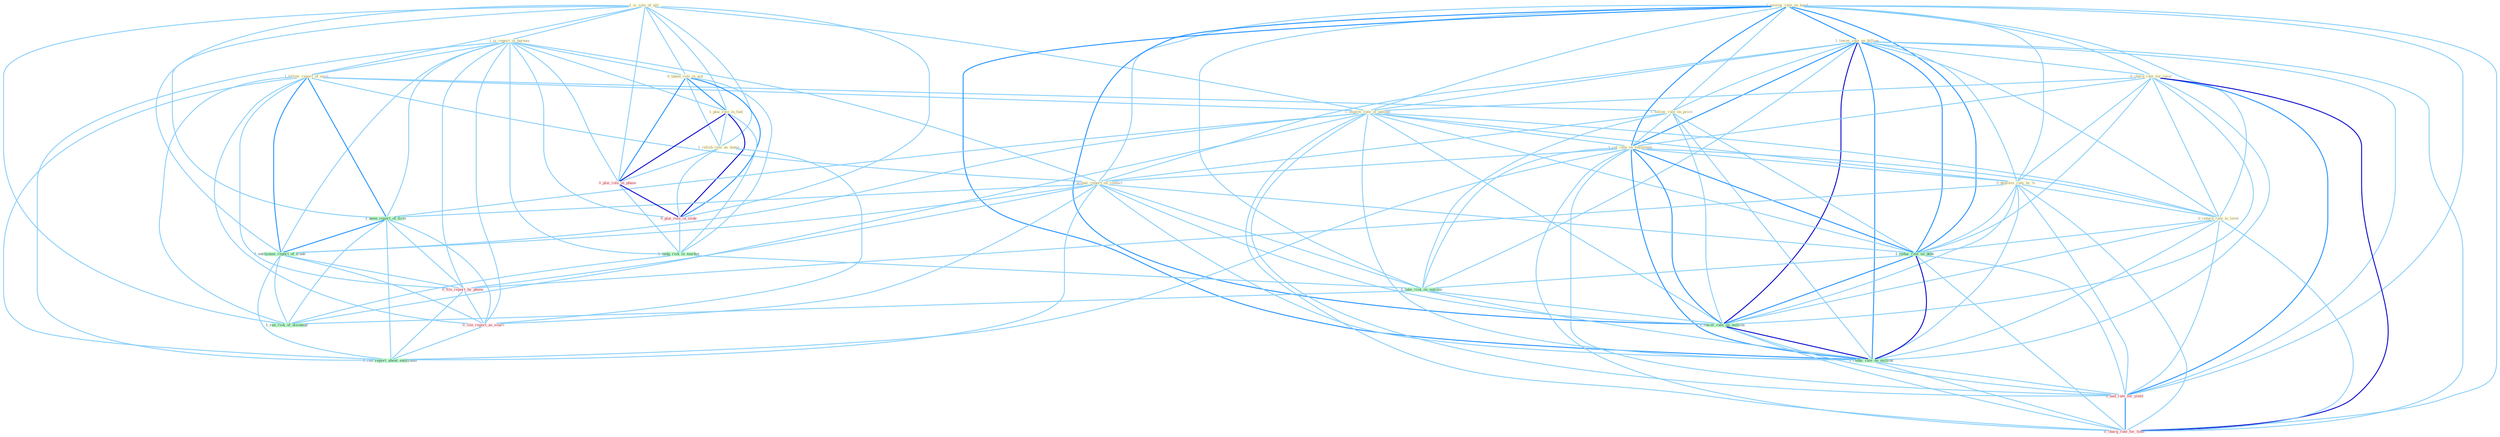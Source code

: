 Graph G{ 
    node
    [shape=polygon,style=filled,width=.5,height=.06,color="#BDFCC9",fixedsize=true,fontsize=4,
    fontcolor="#2f4f4f"];
    {node
    [color="#ffffe0", fontcolor="#8b7d6b"] "1_is_role_of_alli " "1_is_report_in_bureau " "1_follow_report_of_earn " "0_taken_role_in_aid " "1_review_rate_on_bond " "1_lower_rate_on_billion " "0_charg_rate_for_insur " "1_plai_role_in_fuel " "1_relish_role_as_home " "1_improv_rate_of_patient " "1_follow_rule_on_price " "1_cut_rate_on_entitynam " "0_depress_rate_by_% " "1_prepar_report_on_contact " "0_return_rate_to_level "}
{node [color="#fff0f5", fontcolor="#b22222"] "0_plai_role_in_phase " "0_plai_role_in_slide " "0_file_report_by_phone " "0_cite_report_as_sourc " "0_had_rate_for_yield " "0_charg_rate_for_time "}
edge [color="#B0E2FF"];

	"1_is_role_of_alli " -- "1_is_report_in_bureau " [w="1", color="#87cefa" ];
	"1_is_role_of_alli " -- "1_follow_report_of_earn " [w="1", color="#87cefa" ];
	"1_is_role_of_alli " -- "0_taken_role_in_aid " [w="1", color="#87cefa" ];
	"1_is_role_of_alli " -- "1_plai_role_in_fuel " [w="1", color="#87cefa" ];
	"1_is_role_of_alli " -- "1_relish_role_as_home " [w="1", color="#87cefa" ];
	"1_is_role_of_alli " -- "1_improv_rate_of_patient " [w="1", color="#87cefa" ];
	"1_is_role_of_alli " -- "0_plai_role_in_phase " [w="1", color="#87cefa" ];
	"1_is_role_of_alli " -- "1_been_report_of_firm " [w="1", color="#87cefa" ];
	"1_is_role_of_alli " -- "0_plai_role_in_slide " [w="1", color="#87cefa" ];
	"1_is_role_of_alli " -- "1_entitynam_report_of_trade " [w="1", color="#87cefa" ];
	"1_is_role_of_alli " -- "1_run_risk_of_disintegr " [w="1", color="#87cefa" ];
	"1_is_report_in_bureau " -- "1_follow_report_of_earn " [w="1", color="#87cefa" ];
	"1_is_report_in_bureau " -- "0_taken_role_in_aid " [w="1", color="#87cefa" ];
	"1_is_report_in_bureau " -- "1_plai_role_in_fuel " [w="1", color="#87cefa" ];
	"1_is_report_in_bureau " -- "1_prepar_report_on_contact " [w="1", color="#87cefa" ];
	"1_is_report_in_bureau " -- "0_plai_role_in_phase " [w="1", color="#87cefa" ];
	"1_is_report_in_bureau " -- "1_been_report_of_firm " [w="1", color="#87cefa" ];
	"1_is_report_in_bureau " -- "0_plai_role_in_slide " [w="1", color="#87cefa" ];
	"1_is_report_in_bureau " -- "1_entitynam_report_of_trade " [w="1", color="#87cefa" ];
	"1_is_report_in_bureau " -- "1_hedg_risk_in_market " [w="1", color="#87cefa" ];
	"1_is_report_in_bureau " -- "0_file_report_by_phone " [w="1", color="#87cefa" ];
	"1_is_report_in_bureau " -- "0_cite_report_as_sourc " [w="1", color="#87cefa" ];
	"1_is_report_in_bureau " -- "1_ran_report_about_entitynam " [w="1", color="#87cefa" ];
	"1_follow_report_of_earn " -- "1_improv_rate_of_patient " [w="1", color="#87cefa" ];
	"1_follow_report_of_earn " -- "1_follow_rule_on_price " [w="1", color="#87cefa" ];
	"1_follow_report_of_earn " -- "1_prepar_report_on_contact " [w="1", color="#87cefa" ];
	"1_follow_report_of_earn " -- "1_been_report_of_firm " [w="2", color="#1e90ff" , len=0.8];
	"1_follow_report_of_earn " -- "1_entitynam_report_of_trade " [w="2", color="#1e90ff" , len=0.8];
	"1_follow_report_of_earn " -- "0_file_report_by_phone " [w="1", color="#87cefa" ];
	"1_follow_report_of_earn " -- "0_cite_report_as_sourc " [w="1", color="#87cefa" ];
	"1_follow_report_of_earn " -- "1_run_risk_of_disintegr " [w="1", color="#87cefa" ];
	"1_follow_report_of_earn " -- "1_ran_report_about_entitynam " [w="1", color="#87cefa" ];
	"0_taken_role_in_aid " -- "1_plai_role_in_fuel " [w="2", color="#1e90ff" , len=0.8];
	"0_taken_role_in_aid " -- "1_relish_role_as_home " [w="1", color="#87cefa" ];
	"0_taken_role_in_aid " -- "0_plai_role_in_phase " [w="2", color="#1e90ff" , len=0.8];
	"0_taken_role_in_aid " -- "0_plai_role_in_slide " [w="2", color="#1e90ff" , len=0.8];
	"0_taken_role_in_aid " -- "1_hedg_risk_in_market " [w="1", color="#87cefa" ];
	"1_review_rate_on_bond " -- "1_lower_rate_on_billion " [w="2", color="#1e90ff" , len=0.8];
	"1_review_rate_on_bond " -- "0_charg_rate_for_insur " [w="1", color="#87cefa" ];
	"1_review_rate_on_bond " -- "1_improv_rate_of_patient " [w="1", color="#87cefa" ];
	"1_review_rate_on_bond " -- "1_follow_rule_on_price " [w="1", color="#87cefa" ];
	"1_review_rate_on_bond " -- "1_cut_rate_on_entitynam " [w="2", color="#1e90ff" , len=0.8];
	"1_review_rate_on_bond " -- "0_depress_rate_by_% " [w="1", color="#87cefa" ];
	"1_review_rate_on_bond " -- "1_prepar_report_on_contact " [w="1", color="#87cefa" ];
	"1_review_rate_on_bond " -- "0_return_rate_to_level " [w="1", color="#87cefa" ];
	"1_review_rate_on_bond " -- "1_reduc_rate_on_debt " [w="2", color="#1e90ff" , len=0.8];
	"1_review_rate_on_bond " -- "1_take_risk_on_outcom " [w="1", color="#87cefa" ];
	"1_review_rate_on_bond " -- "1_lower_rate_on_million " [w="2", color="#1e90ff" , len=0.8];
	"1_review_rate_on_bond " -- "1_reduc_rate_on_million " [w="2", color="#1e90ff" , len=0.8];
	"1_review_rate_on_bond " -- "0_had_rate_for_yield " [w="1", color="#87cefa" ];
	"1_review_rate_on_bond " -- "0_charg_rate_for_time " [w="1", color="#87cefa" ];
	"1_lower_rate_on_billion " -- "0_charg_rate_for_insur " [w="1", color="#87cefa" ];
	"1_lower_rate_on_billion " -- "1_improv_rate_of_patient " [w="1", color="#87cefa" ];
	"1_lower_rate_on_billion " -- "1_follow_rule_on_price " [w="1", color="#87cefa" ];
	"1_lower_rate_on_billion " -- "1_cut_rate_on_entitynam " [w="2", color="#1e90ff" , len=0.8];
	"1_lower_rate_on_billion " -- "0_depress_rate_by_% " [w="1", color="#87cefa" ];
	"1_lower_rate_on_billion " -- "1_prepar_report_on_contact " [w="1", color="#87cefa" ];
	"1_lower_rate_on_billion " -- "0_return_rate_to_level " [w="1", color="#87cefa" ];
	"1_lower_rate_on_billion " -- "1_reduc_rate_on_debt " [w="2", color="#1e90ff" , len=0.8];
	"1_lower_rate_on_billion " -- "1_take_risk_on_outcom " [w="1", color="#87cefa" ];
	"1_lower_rate_on_billion " -- "1_lower_rate_on_million " [w="3", color="#0000cd" , len=0.6];
	"1_lower_rate_on_billion " -- "1_reduc_rate_on_million " [w="2", color="#1e90ff" , len=0.8];
	"1_lower_rate_on_billion " -- "0_had_rate_for_yield " [w="1", color="#87cefa" ];
	"1_lower_rate_on_billion " -- "0_charg_rate_for_time " [w="1", color="#87cefa" ];
	"0_charg_rate_for_insur " -- "1_improv_rate_of_patient " [w="1", color="#87cefa" ];
	"0_charg_rate_for_insur " -- "1_cut_rate_on_entitynam " [w="1", color="#87cefa" ];
	"0_charg_rate_for_insur " -- "0_depress_rate_by_% " [w="1", color="#87cefa" ];
	"0_charg_rate_for_insur " -- "0_return_rate_to_level " [w="1", color="#87cefa" ];
	"0_charg_rate_for_insur " -- "1_reduc_rate_on_debt " [w="1", color="#87cefa" ];
	"0_charg_rate_for_insur " -- "1_lower_rate_on_million " [w="1", color="#87cefa" ];
	"0_charg_rate_for_insur " -- "1_reduc_rate_on_million " [w="1", color="#87cefa" ];
	"0_charg_rate_for_insur " -- "0_had_rate_for_yield " [w="2", color="#1e90ff" , len=0.8];
	"0_charg_rate_for_insur " -- "0_charg_rate_for_time " [w="3", color="#0000cd" , len=0.6];
	"1_plai_role_in_fuel " -- "1_relish_role_as_home " [w="1", color="#87cefa" ];
	"1_plai_role_in_fuel " -- "0_plai_role_in_phase " [w="3", color="#0000cd" , len=0.6];
	"1_plai_role_in_fuel " -- "0_plai_role_in_slide " [w="3", color="#0000cd" , len=0.6];
	"1_plai_role_in_fuel " -- "1_hedg_risk_in_market " [w="1", color="#87cefa" ];
	"1_relish_role_as_home " -- "0_plai_role_in_phase " [w="1", color="#87cefa" ];
	"1_relish_role_as_home " -- "0_plai_role_in_slide " [w="1", color="#87cefa" ];
	"1_relish_role_as_home " -- "0_cite_report_as_sourc " [w="1", color="#87cefa" ];
	"1_improv_rate_of_patient " -- "1_cut_rate_on_entitynam " [w="1", color="#87cefa" ];
	"1_improv_rate_of_patient " -- "0_depress_rate_by_% " [w="1", color="#87cefa" ];
	"1_improv_rate_of_patient " -- "0_return_rate_to_level " [w="1", color="#87cefa" ];
	"1_improv_rate_of_patient " -- "1_reduc_rate_on_debt " [w="1", color="#87cefa" ];
	"1_improv_rate_of_patient " -- "1_been_report_of_firm " [w="1", color="#87cefa" ];
	"1_improv_rate_of_patient " -- "1_entitynam_report_of_trade " [w="1", color="#87cefa" ];
	"1_improv_rate_of_patient " -- "1_lower_rate_on_million " [w="1", color="#87cefa" ];
	"1_improv_rate_of_patient " -- "1_reduc_rate_on_million " [w="1", color="#87cefa" ];
	"1_improv_rate_of_patient " -- "1_run_risk_of_disintegr " [w="1", color="#87cefa" ];
	"1_improv_rate_of_patient " -- "0_had_rate_for_yield " [w="1", color="#87cefa" ];
	"1_improv_rate_of_patient " -- "0_charg_rate_for_time " [w="1", color="#87cefa" ];
	"1_follow_rule_on_price " -- "1_cut_rate_on_entitynam " [w="1", color="#87cefa" ];
	"1_follow_rule_on_price " -- "1_prepar_report_on_contact " [w="1", color="#87cefa" ];
	"1_follow_rule_on_price " -- "1_reduc_rate_on_debt " [w="1", color="#87cefa" ];
	"1_follow_rule_on_price " -- "1_take_risk_on_outcom " [w="1", color="#87cefa" ];
	"1_follow_rule_on_price " -- "1_lower_rate_on_million " [w="1", color="#87cefa" ];
	"1_follow_rule_on_price " -- "1_reduc_rate_on_million " [w="1", color="#87cefa" ];
	"1_cut_rate_on_entitynam " -- "0_depress_rate_by_% " [w="1", color="#87cefa" ];
	"1_cut_rate_on_entitynam " -- "1_prepar_report_on_contact " [w="1", color="#87cefa" ];
	"1_cut_rate_on_entitynam " -- "0_return_rate_to_level " [w="1", color="#87cefa" ];
	"1_cut_rate_on_entitynam " -- "1_reduc_rate_on_debt " [w="2", color="#1e90ff" , len=0.8];
	"1_cut_rate_on_entitynam " -- "1_take_risk_on_outcom " [w="1", color="#87cefa" ];
	"1_cut_rate_on_entitynam " -- "1_lower_rate_on_million " [w="2", color="#1e90ff" , len=0.8];
	"1_cut_rate_on_entitynam " -- "1_reduc_rate_on_million " [w="2", color="#1e90ff" , len=0.8];
	"1_cut_rate_on_entitynam " -- "0_had_rate_for_yield " [w="1", color="#87cefa" ];
	"1_cut_rate_on_entitynam " -- "0_charg_rate_for_time " [w="1", color="#87cefa" ];
	"1_cut_rate_on_entitynam " -- "1_ran_report_about_entitynam " [w="1", color="#87cefa" ];
	"0_depress_rate_by_% " -- "0_return_rate_to_level " [w="1", color="#87cefa" ];
	"0_depress_rate_by_% " -- "1_reduc_rate_on_debt " [w="1", color="#87cefa" ];
	"0_depress_rate_by_% " -- "0_file_report_by_phone " [w="1", color="#87cefa" ];
	"0_depress_rate_by_% " -- "1_lower_rate_on_million " [w="1", color="#87cefa" ];
	"0_depress_rate_by_% " -- "1_reduc_rate_on_million " [w="1", color="#87cefa" ];
	"0_depress_rate_by_% " -- "0_had_rate_for_yield " [w="1", color="#87cefa" ];
	"0_depress_rate_by_% " -- "0_charg_rate_for_time " [w="1", color="#87cefa" ];
	"1_prepar_report_on_contact " -- "1_reduc_rate_on_debt " [w="1", color="#87cefa" ];
	"1_prepar_report_on_contact " -- "1_been_report_of_firm " [w="1", color="#87cefa" ];
	"1_prepar_report_on_contact " -- "1_entitynam_report_of_trade " [w="1", color="#87cefa" ];
	"1_prepar_report_on_contact " -- "1_take_risk_on_outcom " [w="1", color="#87cefa" ];
	"1_prepar_report_on_contact " -- "0_file_report_by_phone " [w="1", color="#87cefa" ];
	"1_prepar_report_on_contact " -- "0_cite_report_as_sourc " [w="1", color="#87cefa" ];
	"1_prepar_report_on_contact " -- "1_lower_rate_on_million " [w="1", color="#87cefa" ];
	"1_prepar_report_on_contact " -- "1_reduc_rate_on_million " [w="1", color="#87cefa" ];
	"1_prepar_report_on_contact " -- "1_ran_report_about_entitynam " [w="1", color="#87cefa" ];
	"0_return_rate_to_level " -- "1_reduc_rate_on_debt " [w="1", color="#87cefa" ];
	"0_return_rate_to_level " -- "1_lower_rate_on_million " [w="1", color="#87cefa" ];
	"0_return_rate_to_level " -- "1_reduc_rate_on_million " [w="1", color="#87cefa" ];
	"0_return_rate_to_level " -- "0_had_rate_for_yield " [w="1", color="#87cefa" ];
	"0_return_rate_to_level " -- "0_charg_rate_for_time " [w="1", color="#87cefa" ];
	"1_reduc_rate_on_debt " -- "1_take_risk_on_outcom " [w="1", color="#87cefa" ];
	"1_reduc_rate_on_debt " -- "1_lower_rate_on_million " [w="2", color="#1e90ff" , len=0.8];
	"1_reduc_rate_on_debt " -- "1_reduc_rate_on_million " [w="3", color="#0000cd" , len=0.6];
	"1_reduc_rate_on_debt " -- "0_had_rate_for_yield " [w="1", color="#87cefa" ];
	"1_reduc_rate_on_debt " -- "0_charg_rate_for_time " [w="1", color="#87cefa" ];
	"0_plai_role_in_phase " -- "0_plai_role_in_slide " [w="3", color="#0000cd" , len=0.6];
	"0_plai_role_in_phase " -- "1_hedg_risk_in_market " [w="1", color="#87cefa" ];
	"1_been_report_of_firm " -- "1_entitynam_report_of_trade " [w="2", color="#1e90ff" , len=0.8];
	"1_been_report_of_firm " -- "0_file_report_by_phone " [w="1", color="#87cefa" ];
	"1_been_report_of_firm " -- "0_cite_report_as_sourc " [w="1", color="#87cefa" ];
	"1_been_report_of_firm " -- "1_run_risk_of_disintegr " [w="1", color="#87cefa" ];
	"1_been_report_of_firm " -- "1_ran_report_about_entitynam " [w="1", color="#87cefa" ];
	"0_plai_role_in_slide " -- "1_hedg_risk_in_market " [w="1", color="#87cefa" ];
	"1_entitynam_report_of_trade " -- "0_file_report_by_phone " [w="1", color="#87cefa" ];
	"1_entitynam_report_of_trade " -- "0_cite_report_as_sourc " [w="1", color="#87cefa" ];
	"1_entitynam_report_of_trade " -- "1_run_risk_of_disintegr " [w="1", color="#87cefa" ];
	"1_entitynam_report_of_trade " -- "1_ran_report_about_entitynam " [w="1", color="#87cefa" ];
	"1_hedg_risk_in_market " -- "1_take_risk_on_outcom " [w="1", color="#87cefa" ];
	"1_hedg_risk_in_market " -- "1_run_risk_of_disintegr " [w="1", color="#87cefa" ];
	"1_take_risk_on_outcom " -- "1_lower_rate_on_million " [w="1", color="#87cefa" ];
	"1_take_risk_on_outcom " -- "1_reduc_rate_on_million " [w="1", color="#87cefa" ];
	"1_take_risk_on_outcom " -- "1_run_risk_of_disintegr " [w="1", color="#87cefa" ];
	"0_file_report_by_phone " -- "0_cite_report_as_sourc " [w="1", color="#87cefa" ];
	"0_file_report_by_phone " -- "1_ran_report_about_entitynam " [w="1", color="#87cefa" ];
	"0_cite_report_as_sourc " -- "1_ran_report_about_entitynam " [w="1", color="#87cefa" ];
	"1_lower_rate_on_million " -- "1_reduc_rate_on_million " [w="3", color="#0000cd" , len=0.6];
	"1_lower_rate_on_million " -- "0_had_rate_for_yield " [w="1", color="#87cefa" ];
	"1_lower_rate_on_million " -- "0_charg_rate_for_time " [w="1", color="#87cefa" ];
	"1_reduc_rate_on_million " -- "0_had_rate_for_yield " [w="1", color="#87cefa" ];
	"1_reduc_rate_on_million " -- "0_charg_rate_for_time " [w="1", color="#87cefa" ];
	"0_had_rate_for_yield " -- "0_charg_rate_for_time " [w="2", color="#1e90ff" , len=0.8];
}